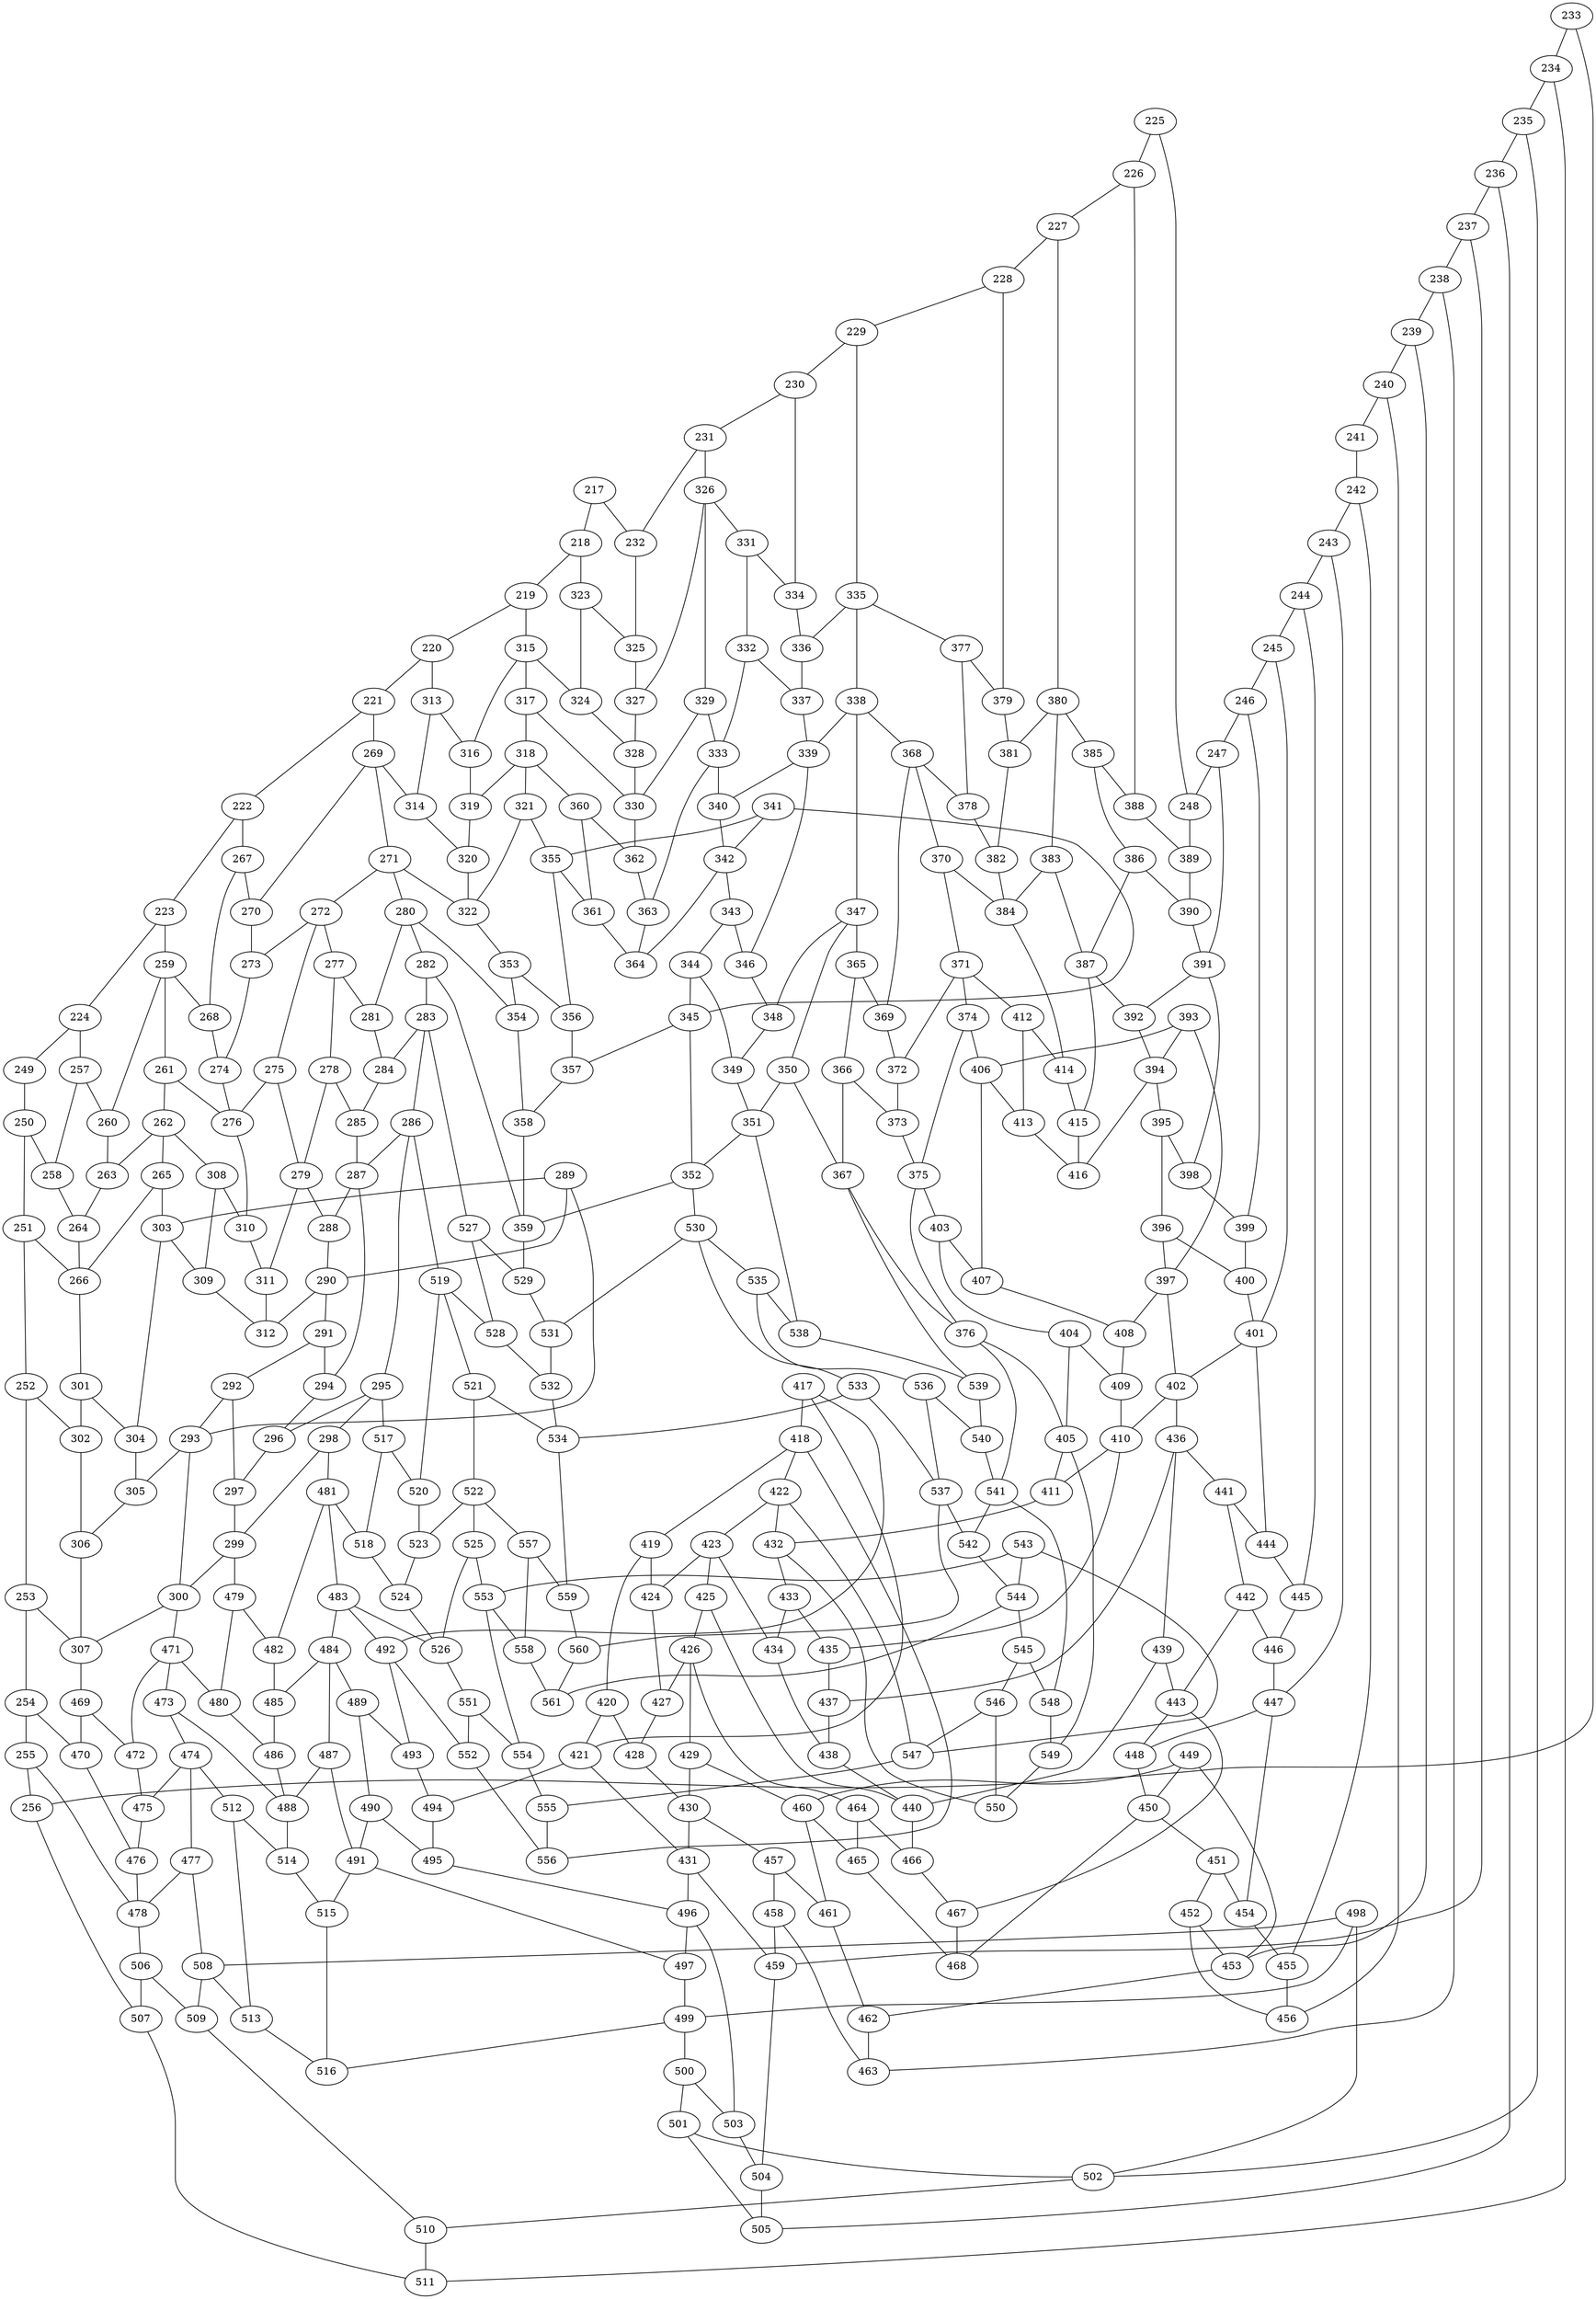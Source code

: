 graph G {
217 [x=-0.39604104692, y=0.16622041777];
218 [x=-0.34133299870, y=0.13788311599];
219 [x=-0.29046810863, y=0.11153646707];
220 [x=-0.24115780616, y=0.08599505284];
221 [x=-0.19065413355, y=0.05983550489];
222 [x=-0.14015046067, y=0.03367595681];
223 [x=-0.09084015738, y=0.00813454220];
224 [x=-0.03997526609, y=-0.01821210728];
225 [x=-0.20538692295, y=0.53429762995];
226 [x=-0.22778588744, y=0.49105414660];
227 [x=-0.24910825082, y=0.44988915145];
228 [x=-0.27054492329, y=0.40850347098];
229 [x=-0.29356639653, y=0.36405817116];
230 [x=-0.31757608108, y=0.31770502880];
231 [x=-0.34197290188, y=0.27060448046];
232 [x=-0.36781422907, y=0.22071516551];
233 [x=0.20538691384, y=0.32152781704];
234 [x=0.16285466266, y=0.34355838216];
235 [x=0.12494656537, y=0.36319375956];
236 [x=0.09097231772, y=0.38079150834];
237 [x=0.06062553915, y=0.39651032544];
238 [x=0.03538255578, y=0.40958551369];
239 [x=0.01719833536, y=0.41900445206];
240 [x=0.00517876667, y=0.42523026621];
241 [x=-0.00000000000, y=0.42791272842];
242 [x=-0.00517876666, y=0.43059519063];
243 [x=-0.01719833520, y=0.43682100481];
244 [x=-0.03538255519, y=0.44623994329];
245 [x=-0.06062554221, y=0.45931512879];
246 [x=-0.09097233200, y=0.47503394061];
247 [x=-0.12494657821, y=0.49263168901];
248 [x=-0.16285467380, y=0.51226706571];
249 [x=0.01473278372, y=-0.04654940974];
250 [x=0.04295960226, y=0.00794533966];
251 [x=0.06880093011, y=0.05783465624];
252 [x=0.09319775163, y=0.10493520626];
253 [x=0.11720743694, y=0.15128835044];
254 [x=0.14022891098, y=0.19573365215];
255 [x=0.16166558426, y=0.23711933452];
256 [x=0.18298794846, y=0.27828433163];
257 [x=-0.02192037313, y=0.02087781789];
258 [x=0.00609085374, y=0.02958223667];
259 [x=-0.06850159686, y=0.05322196578];
260 [x=-0.03539347125, y=0.04481446714];
261 [x=-0.05461799277, y=0.08374652278];
262 [x=-0.02723116288, y=0.08893554247];
263 [x=-0.01946740691, y=0.06296146141];
264 [x=0.00374940967, y=0.05676539502];
265 [x=-0.00157825479, y=0.09929355844];
266 [x=0.02610660701, y=0.08172458074];
267 [x=-0.12092262387, y=0.06905425095];
268 [x=-0.09546913030, y=0.07310826780];
269 [x=-0.16533691299, y=0.10871297905];
270 [x=-0.13033979915, y=0.09413922746];
271 [x=-0.14363747186, y=0.15060596188];
272 [x=-0.10653286400, y=0.13620140539];
273 [x=-0.11012821824, y=0.10778044964];
274 [x=-0.09211287185, y=0.09551736669];
275 [x=-0.07922664275, y=0.12997835392];
276 [x=-0.06917778822, y=0.10653358460];
277 [x=-0.09534719267, y=0.16012073071];
278 [x=-0.07831256673, y=0.16248734898];
279 [x=-0.06349519960, y=0.14746208082];
280 [x=-0.12595302583, y=0.18474758829];
281 [x=-0.10228882046, y=0.17668619767];
282 [x=-0.11390400843, y=0.20800944529];
283 [x=-0.08990488165, y=0.20988860130];
284 [x=-0.08865428374, y=0.18753338058];
285 [x=-0.07456827830, y=0.17850733698];
286 [x=-0.06052424524, y=0.21487700230];
287 [x=-0.05365642772, y=0.18588490536];
288 [x=-0.04791683418, y=0.16335012439];
289 [x=-0.00492461555, y=0.15025615258];
290 [x=-0.02676742233, y=0.15723051556];
291 [x=-0.02132022233, y=0.17711016263];
292 [x=-0.00591557913, y=0.18303359124];
293 [x=0.01443492881, y=0.16857039209];
294 [x=-0.03192575717, y=0.18906814023];
295 [x=-0.03240733666, y=0.22277425107];
296 [x=-0.02389295670, y=0.20309576089];
297 [x=-0.00763278499, y=0.19995902350];
298 [x=-0.01121980185, y=0.23095498684];
299 [x=0.00824440374, y=0.21678321450];
300 [x=0.03731533651, y=0.19728234229];
301 [x=0.03728347671, y=0.11219315001];
302 [x=0.05956770832, y=0.12228196004];
303 [x=-0.00148027275, y=0.12573551518];
304 [x=0.02296924252, y=0.12849309828];
305 [x=0.03127145274, y=0.14745735889];
306 [x=0.05408684905, y=0.14675912663];
307 [x=0.07377387791, y=0.17515375832];
308 [x=-0.03389726598, y=0.11205398746];
309 [x=-0.02403214652, y=0.12512856262];
310 [x=-0.04922903703, y=0.11804842115];
311 [x=-0.04799584746, y=0.13385062604];
312 [x=-0.03316263075, y=0.13791985241];
313 [x=-0.22335365807, y=0.12211077900];
314 [x=-0.19743126541, y=0.12889080712];
315 [x=-0.26652816317, y=0.15579441495];
316 [x=-0.23472692676, y=0.14524007052];
317 [x=-0.24960536780, y=0.18474475152];
318 [x=-0.22259304205, y=0.18599856946];
319 [x=-0.21835942783, y=0.16090969544];
320 [x=-0.19794953250, y=0.15326953404];
321 [x=-0.19764594589, y=0.19131637479];
322 [x=-0.17680947835, y=0.17260280551];
323 [x=-0.31982049157, y=0.17518208844];
324 [x=-0.29249611717, y=0.17798674074];
325 [x=-0.32887090848, y=0.20308344400];
326 [x=-0.29782842226, y=0.24951423430];
327 [x=-0.30531683952, y=0.21685342041];
328 [x=-0.28686166783, y=0.20146451482];
329 [x=-0.26750614017, y=0.23703706734];
330 [x=-0.26116694208, y=0.21010799923];
331 [x=-0.27938979221, y=0.27622140535];
332 [x=-0.25781782005, y=0.27393326106];
333 [x=-0.24596483635, y=0.25237195777];
334 [x=-0.28400542585, y=0.30024362324];
335 [x=-0.24901546341, y=0.34234997213];
336 [x=-0.26085042805, y=0.30988818328];
337 [x=-0.24711748255, y=0.29165535528];
338 [x=-0.20990718829, y=0.32533697192];
339 [x=-0.22015901921, y=0.29008375942];
340 [x=-0.22394923583, y=0.26370502679];
341 [x=-0.18845104548, y=0.23614307288];
342 [x=-0.20565104210, y=0.24988742842];
343 [x=-0.19255590685, y=0.26580564958];
344 [x=-0.17667008098, y=0.26404181285];
345 [x=-0.16673332251, y=0.24445570008];
346 [x=-0.19660486763, y=0.28180552259];
347 [x=-0.17720728169, y=0.31284220632];
348 [x=-0.18178946019, y=0.29016750401];
349 [x=-0.16984657143, y=0.27869581303];
350 [x=-0.15440249223, y=0.30511977319];
351 [x=-0.14886104519, y=0.28309414253];
352 [x=-0.13909036030, y=0.25557213797];
353 [x=-0.16372535904, y=0.19553878526];
354 [x=-0.14618990524, y=0.19942578103];
355 [x=-0.19244097405, y=0.21425253095];
356 [x=-0.17161989552, y=0.21081804037];
357 [x=-0.16069489431, y=0.22311861142];
358 [x=-0.14519592863, y=0.21682043432];
359 [x=-0.12621465659, y=0.22869608966];
360 [x=-0.22469651287, y=0.20893586475];
361 [x=-0.21250069742, y=0.21905972305];
362 [x=-0.23843796072, y=0.21800057845];
363 [x=-0.23344999903, y=0.23360138992];
364 [x=-0.21773450673, y=0.23352313006];
365 [x=-0.16658535403, y=0.33283762313];
366 [x=-0.15123728498, y=0.33433288389];
367 [x=-0.13780583242, y=0.31947764346];
368 [x=-0.19322742891, y=0.35661300401];
369 [x=-0.17206774909, y=0.34765562126];
370 [x=-0.17906362089, y=0.37607613528];
371 [x=-0.15947667618, y=0.37396271374];
372 [x=-0.15991944560, y=0.35620300113];
373 [x=-0.14806044458, y=0.34855589478];
374 [x=-0.14105831240, y=0.37334498790];
375 [x=-0.13115533417, y=0.35672981248];
376 [x=-0.11692185301, y=0.33558529637];
377 [x=-0.23246031811, y=0.37179202720];
378 [x=-0.21139732005, y=0.37351918801];
379 [x=-0.23925012011, y=0.39391760556];
380 [x=-0.21240792149, y=0.43097158196];
381 [x=-0.22001732875, y=0.40434857282];
382 [x=-0.20608021637, y=0.39132558125];
383 [x=-0.18807990911, y=0.41841658902];
384 [x=-0.18545844936, y=0.39636905845];
385 [x=-0.19515687115, y=0.45264697345];
386 [x=-0.17636036504, y=0.44891793275];
387 [x=-0.16842669150, y=0.42901174171];
388 [x=-0.19794192649, y=0.47430534768];
389 [x=-0.17615710443, y=0.48185750391];
390 [x=-0.16494642850, y=0.46383364479];
391 [x=-0.13983101108, y=0.45913883478];
392 [x=-0.14777762175, y=0.43551271453];
393 [x=-0.12383293182, y=0.40452353712];
394 [x=-0.13459510453, y=0.42010108796];
395 [x=-0.11938782153, y=0.43070010758];
396 [x=-0.10567959334, y=0.42442585757];
397 [x=-0.10392932288, y=0.40480890795];
398 [x=-0.11910133455, y=0.44662049187];
399 [x=-0.10214667307, y=0.45110666899];
400 [x=-0.09409112696, y=0.43556663367];
401 [x=-0.07196397577, y=0.43033208362];
402 [x=-0.07794462411, y=0.40266827738];
403 [x=-0.11693026370, y=0.36806381482];
404 [x=-0.10417920019, y=0.36534076447];
405 [x=-0.09631545885, y=0.34957797364];
406 [x=-0.13232933698, y=0.38877158860];
407 [x=-0.11809158494, y=0.38079221787];
408 [x=-0.10651712711, y=0.38635137029];
409 [x=-0.09768111706, y=0.37666737780];
410 [x=-0.08017329376, y=0.37775235553];
411 [x=-0.08044084421, y=0.35925072234];
412 [x=-0.15758313378, y=0.39089324820];
413 [x=-0.14653254078, y=0.39650894362];
414 [x=-0.16684065961, y=0.39985213323];
415 [x=-0.16065343061, y=0.41156475865];
416 [x=-0.14794787183, y=0.40889020909];
417 [x=-0.00967541122, y=0.32259612597];
418 [x=-0.02571695945, y=0.33020659930];
419 [x=-0.01783245518, y=0.34407925676];
420 [x=-0.00640264115, y=0.34561544423];
421 [x=0.00528239397, y=0.33348860314];
422 [x=-0.04549301197, y=0.34008383609];
423 [x=-0.03585628462, y=0.35868852023];
424 [x=-0.02217681835, y=0.35418117354];
425 [x=-0.02914910685, y=0.37163741051];
426 [x=-0.01661308738, y=0.37288739498];
427 [x=-0.01459414268, y=0.36102265308];
428 [x=-0.00511084231, y=0.35682936982];
429 [x=-0.00437899381, y=0.37599370722];
430 [x=0.00704129066, y=0.36592344264];
431 [x=0.02434800037, y=0.34968344432];
432 [x=-0.06496992878, y=0.35053858466];
433 [x=-0.05818743812, y=0.36498205545];
434 [x=-0.04742983229, y=0.36726155732];
435 [x=-0.06352675108, y=0.37520420076];
436 [x=-0.05469520337, y=0.39790128793];
437 [x=-0.05511246204, y=0.38272886701];
438 [x=-0.04621628854, y=0.37740207592];
439 [x=-0.03988121978, y=0.39438290442];
440 [x=-0.03536038255, y=0.38259798950];
441 [x=-0.04822519233, y=0.41184783136];
442 [x=-0.03778297964, y=0.41212450279];
443 [x=-0.03095660392, y=0.40279647127];
444 [x=-0.05222201197, y=0.42344376416];
445 [x=-0.04097491663, y=0.42942283563];
446 [x=-0.03363967396, y=0.42102867868];
447 [x=-0.02138119667, y=0.42125936371];
448 [x=-0.02155892191, y=0.40933820817];
449 [x=-0.00273395306, y=0.39958737873];
450 [x=-0.01220676096, y=0.40434633287];
451 [x=-0.00790134094, y=0.41265838454];
452 [x=-0.00106184319, y=0.41378862714];
453 [x=0.00690073306, y=0.40661008231];
454 [x=-0.01092399096, y=0.41889695533];
455 [x=-0.00591193107, y=0.42298819276];
456 [x=-0.00061166499, y=0.42024279709];
457 [x=0.01470018016, y=0.37925418013];
458 [x=0.02647759703, y=0.38267948196];
459 [x=0.04349349512, y=0.37052821404];
460 [x=-0.00265555695, y=0.38813728949];
461 [x=0.00890185732, y=0.38794301147];
462 [x=0.01378445313, y=0.39646425352];
463 [x=0.02487265298, y=0.39531556149];
464 [x=-0.01848531266, y=0.38374687862];
465 [x=-0.01314098586, y=0.38926511169];
466 [x=-0.02541021814, y=0.38733379189];
467 [x=-0.02398615740, y=0.39488261791];
468 [x=-0.01660897347, y=0.39584741385];
469 [x=0.08827122295, y=0.20566170022];
470 [x=0.11026059489, y=0.21288043927];
471 [x=0.05323878431, y=0.22895012498];
472 [x=0.07753033297, y=0.22386242247];
473 [x=0.06096493522, y=0.25174779093];
474 [x=0.08122952388, y=0.25823185202];
475 [x=0.08900708701, y=0.23847828284];
476 [x=0.10768486849, y=0.23460763458];
477 [x=0.10075035170, y=0.26881027245];
478 [x=0.12504057597, y=0.25618232303];
479 [x=0.01844870327, y=0.23699495229];
480 [x=0.03371496422, y=0.24106570378];
481 [x=-0.00906719421, y=0.25279448911];
482 [x=0.01081544627, y=0.25039392356];
483 [x=-0.00795879639, y=0.27914536318];
484 [x=0.01752363984, y=0.27971810019];
485 [x=0.02060004556, y=0.26119429312];
486 [x=0.03368789401, y=0.25591960096];
487 [x=0.03680815534, y=0.28121493717];
488 [x=0.04793861371, y=0.26652716622];
489 [x=0.01857456186, y=0.29787595817];
490 [x=0.02964112981, y=0.30427064320];
491 [x=0.04437271835, y=0.29724467305];
492 [x=-0.00841776951, y=0.30404933608];
493 [x=0.00899404290, y=0.30672006705];
494 [x=0.01449677482, y=0.31856224669];
495 [x=0.02750433371, y=0.31693185631];
496 [x=0.04108752586, y=0.32969407775];
497 [x=0.05233719991, y=0.31327214459];
498 [x=0.09146335079, y=0.31159232069];
499 [x=0.07126986812, y=0.31346856593];
500 [x=0.07115379734, y=0.33200467224];
501 [x=0.08399231427, y=0.34142344313];
502 [x=0.10617665553, y=0.33171347628];
503 [x=0.05812044532, y=0.33958184014];
504 [x=0.06053464612, y=0.35547463731];
505 [x=0.07787517177, y=0.35786019322];
506 [x=0.13279261698, y=0.28277794793];
507 [x=0.15208996270, y=0.29299823170];
508 [x=0.09806618049, y=0.29097559427];
509 [x=0.11890267427, y=0.29597961114];
510 [x=0.12450093839, y=0.31390768647];
511 [x=0.14569050455, y=0.31514908991];
512 [x=0.07333355333, y=0.27544834382];
513 [x=0.07933091680, y=0.28725931527];
514 [x=0.06067508134, y=0.27784135682];
515 [x=0.05888669652, y=0.29010729832];
516 [x=0.06981626545, y=0.29609423804];
517 [x=-0.03723192364, y=0.24251869133];
518 [x=-0.02846057846, y=0.25322479761];
519 [x=-0.06620957677, y=0.24168022893];
520 [x=-0.04944106435, y=0.24830063136];
521 [x=-0.06962804848, y=0.25964949690];
522 [x=-0.05847599719, y=0.27020132119];
523 [x=-0.04772715844, y=0.26055302885];
524 [x=-0.03606348270, y=0.26390995897];
525 [x=-0.04901158967, y=0.28178974848];
526 [x=-0.03222756543, y=0.28021521043];
527 [x=-0.09380654960, y=0.23080845689];
528 [x=-0.08445414127, y=0.24134383289];
529 [x=-0.10687634069, y=0.23757825756];
530 [x=-0.11391747061, y=0.26639163477];
531 [x=-0.10366660860, y=0.25129537473];
532 [x=-0.09086342293, y=0.25249164581];
533 [x=-0.09726796398, y=0.27396622810];
534 [x=-0.08398020620, y=0.26578039750];
535 [x=-0.11818398305, y=0.28390761398];
536 [x=-0.10916499005, y=0.29237617179];
537 [x=-0.09508304433, y=0.28916278436];
538 [x=-0.12995036120, y=0.29054434886];
539 [x=-0.12626594991, y=0.30388535007];
540 [x=-0.11315203608, y=0.30383975529];
541 [x=-0.10204689416, y=0.31637974292];
542 [x=-0.09107779250, y=0.30357890674];
543 [x=-0.06260301803, y=0.30705122644];
544 [x=-0.07677082396, y=0.30591992933];
545 [x=-0.07820291897, y=0.31929169177];
546 [x=-0.06970353384, y=0.32617794249];
547 [x=-0.05537040077, y=0.32101453074];
548 [x=-0.08799363323, y=0.32460979363];
549 [x=-0.08559425282, y=0.33621433033];
550 [x=-0.07369200007, y=0.33695485440];
551 [x=-0.03361283643, y=0.29644200642];
552 [x=-0.02551847647, y=0.30509669340];
553 [x=-0.05535339453, y=0.29482627784];
554 [x=-0.04360511649, y=0.30137095974];
555 [x=-0.04288386619, y=0.31228607431];
556 [x=-0.03178024629, y=0.31524568980];
557 [x=-0.06813219242, y=0.27947266412];
558 [x=-0.06671422765, y=0.28887943183];
559 [x=-0.07767985578, y=0.27794386526];
560 [x=-0.08193935779, y=0.28662440094];
561 [x=-0.07507394038, y=0.29320953652];
270--273 [length=0.02438423559];
426--427 [length=0.01203529136];
330--362 [length=0.02406032835];
224--249 [length=0.06161147153];
283--527 [length=0.02128058671];
233--256 [length=0.04870023286];
545--548 [length=0.01114182629];
490--495 [length=0.01284025759];
449--453 [length=0.01192248053];
238--239 [length=0.02047882498];
331--334 [length=0.02446162354];
342--343 [length=0.02061243149];
223--224 [length=0.05728335802];
535--538 [length=0.01350903048];
336--337 [length=0.02282607739];
256--507 [length=0.03422257120];
262--263 [length=0.02710957015];
353--354 [length=0.01796109340];
471--472 [length=0.02481862312];
332--333 [length=0.02460453255];
247--248 [length=0.04269158851];
472--475 [length=0.01858330589];
303--309 [length=0.02256003993];
246--399 [length=0.02640795762];
360--362 [length=0.01646196900];
381--382 [length=0.01907462741];
366--373 [length=0.01457348118];
555--556 [length=0.01149128794];
255--478 [length=0.04128908770];
283--284 [length=0.02239017393];
224--257 [length=0.04305811665];
368--369 [length=0.02297752719];
391--398 [length=0.02421628374];
350--367 [length=0.02194533106];
501--505 [length=0.01753813519];
508--509 [length=0.02142894440];
519--528 [length=0.01824766550];
236--505 [length=0.02640796178];
477--508 [length=0.02232725390];
423--424 [length=0.01440291538];
425--426 [length=0.01259818421];
242--243 [length=0.01353627682];
503--504 [length=0.01607511640];
272--275 [length=0.02800635800];
371--372 [length=0.01776523112];
284--285 [length=0.01672976427];
333--363 [length=0.02256003924];
273--274 [length=0.02179302432];
489--493 [length=0.01303858142];
447--454 [length=0.01072073340];
321--355 [length=0.02351933229];
259--268 [length=0.03350690777];
449--460 [length=0.01145035762];
431--459 [length=0.02830290434];
365--366 [length=0.01542073371];
345--357 [length=0.02217507537];
413--416 [length=0.01246189779];
250--258 [length=0.04274880033];
301--302 [length=0.02446162436];
508--513 [length=0.01910028363];
280--354 [length=0.02499961260];
356--357 [length=0.01645173850];
290--291 [length=0.02061243206];
492--552 [length=0.01713275039];
323--324 [length=0.02746793605];
247--391 [length=0.03665129774];
499--500 [length=0.01853646972];
497--499 [length=0.01893368709];
234--235 [length=0.04269159034];
440--466 [length=0.01101969129];
324--328 [length=0.02414441747];
299--479 [length=0.02264160050];
339--346 [length=0.02496652282];
402--410 [length=0.02501539786];
243--244 [length=0.02047882464];
442--446 [length=0.00982096382];
500--501 [length=0.01592296336];
298--481 [length=0.02194533160];
396--400 [length=0.01607511882];
507--511 [length=0.02305674704];
220--313 [length=0.04026578405];
402--436 [length=0.02373309405];
313--316 [length=0.02577431603];
308--310 [length=0.01646196947];
321--322 [length=0.02800635740];
401--402 [length=0.02830290321];
454--455 [length=0.00646985070];
412--414 [length=0.01288267851];
445--446 [length=0.01114754036];
405--411 [length=0.01858939100];
244--245 [length=0.02842831106];
479--480 [length=0.01579967535];
218--323 [length=0.04305811548];
517--518 [length=0.01384041935];
506--507 [length=0.02183670653];
489--490 [length=0.01278127234];
493--494 [length=0.01305822642];
297--299 [length=0.02313306129];
452--453 [length=0.01072073348];
451--454 [length=0.00693225639];
470--476 [length=0.02187933688];
227--228 [length=0.04660799797];
435--437 [length=0.01128808497];
433--434 [length=0.01099646361];
455--456 [length=0.00596908854];
434--438 [length=0.01021287452];
535--536 [length=0.01237168970];
536--540 [length=0.01213714475];
557--559 [length=0.00966928650];
351--538 [length=0.02032534239];
329--330 [length=0.02766514308];
306--307 [length=0.03455190609];
405--549 [length=0.01713275288];
278--285 [length=0.01645173885];
250--251 [length=0.05618467882];
522--523 [length=0.01444392881];
395--396 [length=0.01507586592];
473--488 [length=0.01970063415];
222--223 [length=0.05553260187];
488--514 [length=0.01703609452];
235--236 [length=0.03826134166];
393--397 [length=0.01990565461];
537--560 [length=0.01338655618];
218--219 [length=0.05728335667];
334--336 [length=0.02508329048];
341--342 [length=0.02201697511];
399--400 [length=0.01750384303];
506--509 [length=0.01916283956];
539--540 [length=0.01311399309];
313--314 [length=0.02679438789];
436--437 [length=0.01517815738];
484--487 [length=0.01934251945];
483--526 [length=0.02429233878];
528--532 [length=0.01285895114];
439--443 [length=0.01226527111];
541--548 [length=0.01628581830];
286--519 [length=0.02739956117];
316--319 [length=0.02265904160];
546--550 [length=0.01149128771];
404--409 [length=0.01305822553];
432--433 [length=0.01595669226];
253--254 [length=0.05005370227];
338--347 [length=0.03500575751];
441--442 [length=0.01044587732];
260--263 [length=0.02414441812];
242--455 [length=0.00764224749];
484--489 [length=0.01818824465];
251--266 [length=0.04892375412];
378--382 [length=0.01858330519];
338--339 [length=0.03671360822];
343--346 [length=0.01650424248];
394--416 [length=0.01743502795];
299--300 [length=0.03500575880];
374--375 [length=0.01934251876];
351--352 [length=0.02920491428];
305--306 [length=0.02282607801];
362--363 [length=0.01637879972];
486--488 [length=0.01776523157];
387--415 [length=0.01910028279];
403--404 [length=0.01303858213];
471--480 [length=0.02297752816];
349--351 [length=0.02144149281];
352--530 [length=0.02739955997];
254--470 [length=0.03452697898];
462--463 [length=0.01114754095];
459--504 [length=0.02273787588];
232--325 [length=0.04274879907];
234--511 [length=0.03319180938];
375--403 [length=0.01818824453];
481--483 [length=0.02637417506];
532--534 [length=0.01496561372];
341--345 [length=0.02325423106];
380--381 [length=0.02768912593];
498--499 [length=0.02028045952];
424--427 [length=0.01021287485];
269--271 [length=0.04717931491];
547--555 [length=0.01523481203];
385--388 [length=0.02183670551];
289--303 [length=0.02476136418];
233--234 [length=0.04789925041];
377--379 [length=0.02314395448];
386--387 [length=0.02142894345];
252--302 [length=0.03784031818];
479--482 [length=0.01542073421];
359--529 [length=0.02128058666];
384--414 [length=0.01894080001];
543--544 [length=0.01421290111];
410--435 [length=0.01684044167];
446--447 [length=0.01226064765];
379--381 [length=0.02187933595];
370--384 [length=0.02127666708];
436--439 [length=0.01522606752];
478--506 [length=0.02770237181];
271--280 [length=0.03844984116];
423--434 [length=0.01440291535];
237--238 [length=0.02842830908];
419--420 [length=0.01153258517];
533--534 [length=0.01560680395];
411--432 [length=0.01775529687];
461--462 [length=0.00982096268];
397--402 [length=0.02607272270];
525--526 [length=0.01685771752];
283--286 [length=0.02980110636];
544--545 [length=0.01344823137];
272--277 [length=0.02640555560];
430--457 [length=0.01537423658];
335--336 [length=0.03455190477];
490--491 [length=0.01632127316];
418--419 [length=0.01595669241];
466--467 [length=0.00768197392];
394--395 [length=0.01853646873];
219--315 [length=0.05031785905];
389--390 [length=0.02122589815];
293--305 [length=0.02700423502];
393--406 [length=0.01789728423];
279--311 [length=0.02062769057];
465--468 [length=0.00744000267];
458--463 [length=0.01273759598];
355--361 [length=0.02062769007];
279--288 [length=0.02225118868];
371--374 [length=0.01842871969];
527--528 [length=0.01408764314];
290--312 [length=0.02034208450];
513--516 [length=0.01298400750];
415--416 [length=0.01298400706];
429--460 [length=0.01226526905];
444--445 [length=0.01273759982];
385--386 [length=0.01916283869];
387--392 [length=0.02164825003];
371--412 [length=0.01703609403];
476--478 [length=0.02768912718];
554--555 [length=0.01093891805];
404--405 [length=0.01761544784];
287--288 [length=0.02325423160];
474--477 [length=0.02220283084];
285--287 [length=0.02217507632];
275--276 [length=0.02550758095];
443--467 [length=0.01054590914];
549--550 [length=0.01192526714];
473--474 [length=0.02127666802];
326--331 [length=0.03245390675];
332--337 [length=0.02070192856];
496--497 [length=0.01990565385];
428--430 [length=0.01517815852];
391--392 [length=0.02492673623];
347--348 [length=0.02313306043];
546--547 [length=0.01523481291];
530--535 [length=0.01802810739];
376--541 [length=0.02429233797];
397--408 [length=0.01863806393];
229--230 [length=0.05220228691];
557--558 [length=0.00951303857];
373--375 [length=0.01877753148];
526--551 [length=0.01628581849];
369--372 [length=0.01485392138];
551--554 [length=0.01114182398];
393--394 [length=0.01893368563];
551--552 [length=0.01184999029];
318--319 [length=0.02544356675];
418--556 [length=0.01614287026];
326--327 [length=0.03350828490];
482--485 [length=0.01457348160];
407--408 [length=0.01284025894];
494--495 [length=0.01310933870];
519--521 [length=0.01829154286];
363--364 [length=0.01571568716];
457--461 [length=0.01044587659];
410--411 [length=0.01850356760];
543--553 [length=0.01421289588];
269--270 [length=0.03791031802];
315--316 [length=0.03350690710];
266--301 [length=0.03245390778];
367--376 [length=0.02637417446];
421--494 [length=0.01754140619];
512--514 [length=0.01288267924];
377--378 [length=0.02113369281];
372--373 [length=0.01411078101];
481--518 [length=0.01939815760];
314--320 [length=0.02438423521];
370--371 [length=0.01970063333];
451--452 [length=0.00693225634];
231--232 [length=0.05618467707];
251--252 [length=0.05304400731];
361--364 [length=0.01538125165];
502--510 [length=0.02555044996];
225--248 [length=0.04789924820];
354--358 [length=0.01742302937];
310--311 [length=0.01585025034];
552--556 [length=0.01192526265];
348--349 [length=0.01655996032];
240--456 [length=0.00764224751];
248--389 [length=0.03319180787];
496--503 [length=0.01969487727];
296--297 [length=0.01655996092];
338--368 [length=0.03544579744];
366--367 [length=0.02002703388];
235--502 [length=0.03665129944];
395--398 [length=0.01592296174];
487--491 [length=0.01772498367];
298--299 [length=0.02407684428];
383--384 [length=0.02220282990];
517--520 [length=0.01350903207];
400--401 [length=0.02273788323];
243--447 [length=0.01611400024];
390--391 [length=0.02555044879];
294--296 [length=0.01616477729];
335--377 [length=0.03377732143];
308--309 [length=0.01637880025];
286--295 [length=0.02920491544];
269--314 [length=0.03791031789];
392--394 [length=0.02028045842];
301--304 [length=0.02169298537];
504--505 [length=0.01750384834];
317--318 [length=0.02704140902];
262--265 [length=0.02766514392];
460--465 [length=0.01054590927];
239--453 [length=0.01611400058];
291--292 [length=0.01650424305];
274--276 [length=0.02544356733];
471--473 [length=0.02407128955];
289--290 [length=0.02292923782];
386--390 [length=0.01878181070];
438--440 [length=0.01203529031];
252--253 [length=0.05220228888];
426--464 [length=0.01101969203];
522--525 [length=0.01496217420];
420--428 [length=0.01128808537];
398--399 [length=0.01753813933];
282--359 [length=0.02407258427];
245--401 [length=0.03112196946];
300--471 [length=0.03544579877];
311--312 [length=0.01538125226];
538--539 [length=0.01384041906];
530--531 [length=0.01824766394];
240--241 [length=0.00583225751];
367--539 [length=0.01939815717];
287--294 [length=0.02196258243];
292--297 [length=0.01701232063];
429--430 [length=0.01522606732];
239--240 [length=0.01353627694];
293--300 [length=0.03671360975];
322--353 [length=0.02640555520];
288--290 [length=0.02201697603];
417--421 [length=0.01850356709];
295--517 [length=0.02032534282];
380--385 [length=0.02770237055];
295--298 [length=0.02271202477];
226--227 [length=0.04635946512];
436--441 [length=0.01537423548];
263--264 [length=0.02402939472];
320--322 [length=0.02864746542];
464--465 [length=0.00768197404];
498--502 [length=0.02492673743];
380--383 [length=0.02737663299];
406--407 [length=0.01632127263];
542--544 [length=0.01449723199];
401--444 [length=0.02090918650];
253--307 [length=0.04955836703];
544--561 [length=0.01282316261];
523--524 [length=0.01213714594];
318--360 [length=0.02303354303];
484--485 [length=0.01877753180];
365--369 [length=0.01579967481];
345--352 [length=0.02979443826];
533--537 [length=0.01535282371];
480--486 [length=0.01485392185];
559--560 [length=0.00966928421];
501--502 [length=0.02421628488];
223--259 [length=0.05031786016];
531--532 [length=0.01285895127];
423--425 [length=0.01458286642];
449--450 [length=0.01060102514];
318--321 [length=0.02550758045];
537--542 [length=0.01496217320];
236--237 [length=0.03417613467];
328--330 [length=0.02710956942];
419--424 [length=0.01099646371];
221--222 [length=0.05687655870];
447--448 [length=0.01192248026];
335--338 [length=0.04264855635];
430--431 [length=0.02373309391];
383--387 [length=0.02232725292];
509--510 [length=0.01878181158];
219--220 [length=0.05553260097];
228--229 [length=0.05005370023];
241--242 [length=0.00583225750];
558--561 [length=0.00941459525];
340--342 [length=0.02292923720];
374--406 [length=0.01772498296];
376--405 [length=0.02490820141];
426--429 [length=0.01262229065];
515--516 [length=0.01246189890];
491--515 [length=0.01617398159];
450--468 [length=0.00957136874];
457--458 [length=0.01226540831];
268--274 [length=0.02265904199];
427--428 [length=0.01036902167];
406--413 [length=0.01617398098];
275--279 [length=0.02351933269];
530--533 [length=0.01829154272];
331--332 [length=0.02169298475];
259--261 [length=0.03353361064];
521--522 [length=0.01535282528];
422--423 [length=0.02095234560];
276--310 [length=0.02303354369];
417--492 [length=0.01858938078];
469--470 [length=0.02314395540];
271--272 [length=0.03980255233];
302--306 [length=0.02508329130];
300--307 [length=0.04264855765];
448--450 [length=0.01060102511];
280--281 [length=0.02499961269];
514--515 [length=0.01239562992];
261--276 [length=0.02704140954];
229--335 [length=0.04955836506];
464--466 [length=0.00779873469];
481--482 [length=0.02002703441];
347--350 [length=0.02407684356];
467--468 [length=0.00744000498];
418--422 [length=0.02210547579];
382--384 [length=0.02122955338];
460--461 [length=0.01155904704];
292--293 [length=0.02496652365];
258--264 [length=0.02728381312];
346--348 [length=0.01701231997];
220--221 [length=0.05687655841];
491--497 [length=0.01789728500];
414--415 [length=0.01324641072];
368--378 [length=0.02481862207];
267--270 [length=0.02679438816];
518--524 [length=0.01311399353];
278--279 [length=0.02110244184];
255--256 [length=0.04635946723];
536--537 [length=0.01444392793];
307--469 [length=0.03377732275];
272--273 [length=0.02864746582];
222--267 [length=0.04026578453];
560--561 [length=0.00951304193];
271--322 [length=0.03980255198];
267--268 [length=0.02577431643];
452--456 [length=0.00646985086];
264--266 [length=0.03350828591];
409--410 [length=0.01754140967];
474--475 [length=0.02122955448];
474--512 [length=0.01894080095];
548--549 [length=0.01184999149];
333--340 [length=0.02476136345];
237--459 [length=0.03112197046];
303--304 [length=0.02460453335];
422--432 [length=0.02210547570];
230--334 [length=0.03784031682];
443--448 [length=0.01145036021];
304--305 [length=0.02070192926];
337--339 [length=0.02700423410];
485--486 [length=0.01411078150];
524--526 [length=0.01675038765];
286--287 [length=0.02979443912];
277--281 [length=0.01796109384];
315--317 [length=0.03353360987];
495--496 [length=0.01863806334];
317--330 [length=0.02787407997];
257--260 [length=0.02746793677];
244--445 [length=0.01772257364];
262--308 [length=0.02406032895];
227--380 [length=0.04128908583];
358--359 [length=0.02239017369];
341--355 [length=0.02225118774];
375--376 [length=0.02548887105];
417--418 [length=0.01775529707];
245--246 [length=0.03417614220];
295--296 [length=0.02144149346];
228--379 [length=0.03452697751];
534--559 [length=0.01369833433];
545--546 [length=0.01093892118];
453--462 [length=0.01226064615];
289--293 [length=0.02664964028];
238--463 [length=0.01772257297];
291--294 [length=0.01598344761];
541--542 [length=0.01685771628];
403--407 [length=0.01278127189];
217--232 [length=0.06137125367];
327--328 [length=0.02402939403];
522--557 [length=0.01338655692];
469--472 [length=0.02113369367];
326--329 [length=0.03278902997];
433--435 [length=0.01153258504];
246--247 [length=0.03826134021];
527--529 [length=0.01471902307];
432--550 [length=0.01614287011];
261--262 [length=0.02787408074];
342--364 [length=0.02034208392];
521--534 [length=0.01560680535];
280--282 [length=0.02619719091];
353--356 [length=0.01719823662];
360--361 [length=0.01585024988];
421--431 [length=0.02501539983];
477--478 [length=0.02737663423];
498--508 [length=0.02164825093];
525--553 [length=0.01449722686];
437--438 [length=0.01036902147];
439--440 [length=0.01262228937];
487--488 [length=0.01842871996];
319--320 [length=0.02179302397];
282--283 [length=0.02407258427];
441--444 [length=0.01226540764];
257--258 [length=0.02933250308];
408--409 [length=0.01310933958];
420--421 [length=0.01684043706];
442--443 [length=0.01155904743];
519--520 [length=0.01802810964];
396--397 [length=0.01969487647];
259--260 [length=0.03415895219];
265--303 [length=0.02644213828];
350--351 [length=0.02271202416];
347--365 [length=0.02264159978];
217--218 [length=0.06161146981];
388--389 [length=0.02305674600];
315--324 [length=0.03415895137];
412--413 [length=0.01239562990];
540--541 [length=0.01675038706];
425--440 [length=0.01259818390];
355--356 [length=0.02110244149];
231--326 [length=0.04892375255];
458--459 [length=0.02090918697];
529--531 [length=0.01408764294];
553--558 [length=0.01282316289];
357--358 [length=0.01672976306];
520--523 [length=0.01237169017];
249--250 [length=0.06137125546];
352--359 [length=0.02980110264];
265--266 [length=0.03278903094];
450--451 [length=0.00936092113];
221--269 [length=0.05504515544];
483--484 [length=0.02548887177];
343--344 [length=0.01598344717];
226--388 [length=0.03422256961];
281--284 [length=0.01742302983];
323--325 [length=0.02933250225];
225--226 [length=0.04870023062];
329--333 [length=0.02644213748];
500--503 [length=0.01507586608];
230--231 [length=0.05304400550];
543--547 [length=0.01572528599];
339--340 [length=0.02664963934];
277--278 [length=0.01719823721];
431--496 [length=0.02607271542];
325--327 [length=0.02728381232];
499--516 [length=0.01743502883];
422--547 [length=0.02147559582];
344--345 [length=0.02196258141];
492--493 [length=0.01761544820];
344--349 [length=0.01616477664];
475--476 [length=0.01907462814];
309--312 [length=0.01571568760];
512--513 [length=0.01324641141];
510--511 [length=0.02122589919];
254--255 [length=0.04660800003];
483--492 [length=0.02490820191];
368--370 [length=0.02407128863];
553--554 [length=0.01344823029];
}
